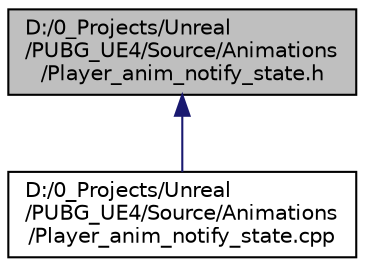 digraph "D:/0_Projects/Unreal/PUBG_UE4/Source/Animations/Player_anim_notify_state.h"
{
 // LATEX_PDF_SIZE
  edge [fontname="Helvetica",fontsize="10",labelfontname="Helvetica",labelfontsize="10"];
  node [fontname="Helvetica",fontsize="10",shape=record];
  Node1 [label="D:/0_Projects/Unreal\l/PUBG_UE4/Source/Animations\l/Player_anim_notify_state.h",height=0.2,width=0.4,color="black", fillcolor="grey75", style="filled", fontcolor="black",tooltip=" "];
  Node1 -> Node2 [dir="back",color="midnightblue",fontsize="10",style="solid",fontname="Helvetica"];
  Node2 [label="D:/0_Projects/Unreal\l/PUBG_UE4/Source/Animations\l/Player_anim_notify_state.cpp",height=0.2,width=0.4,color="black", fillcolor="white", style="filled",URL="$_player__anim__notify__state_8cpp.html",tooltip=" "];
}
